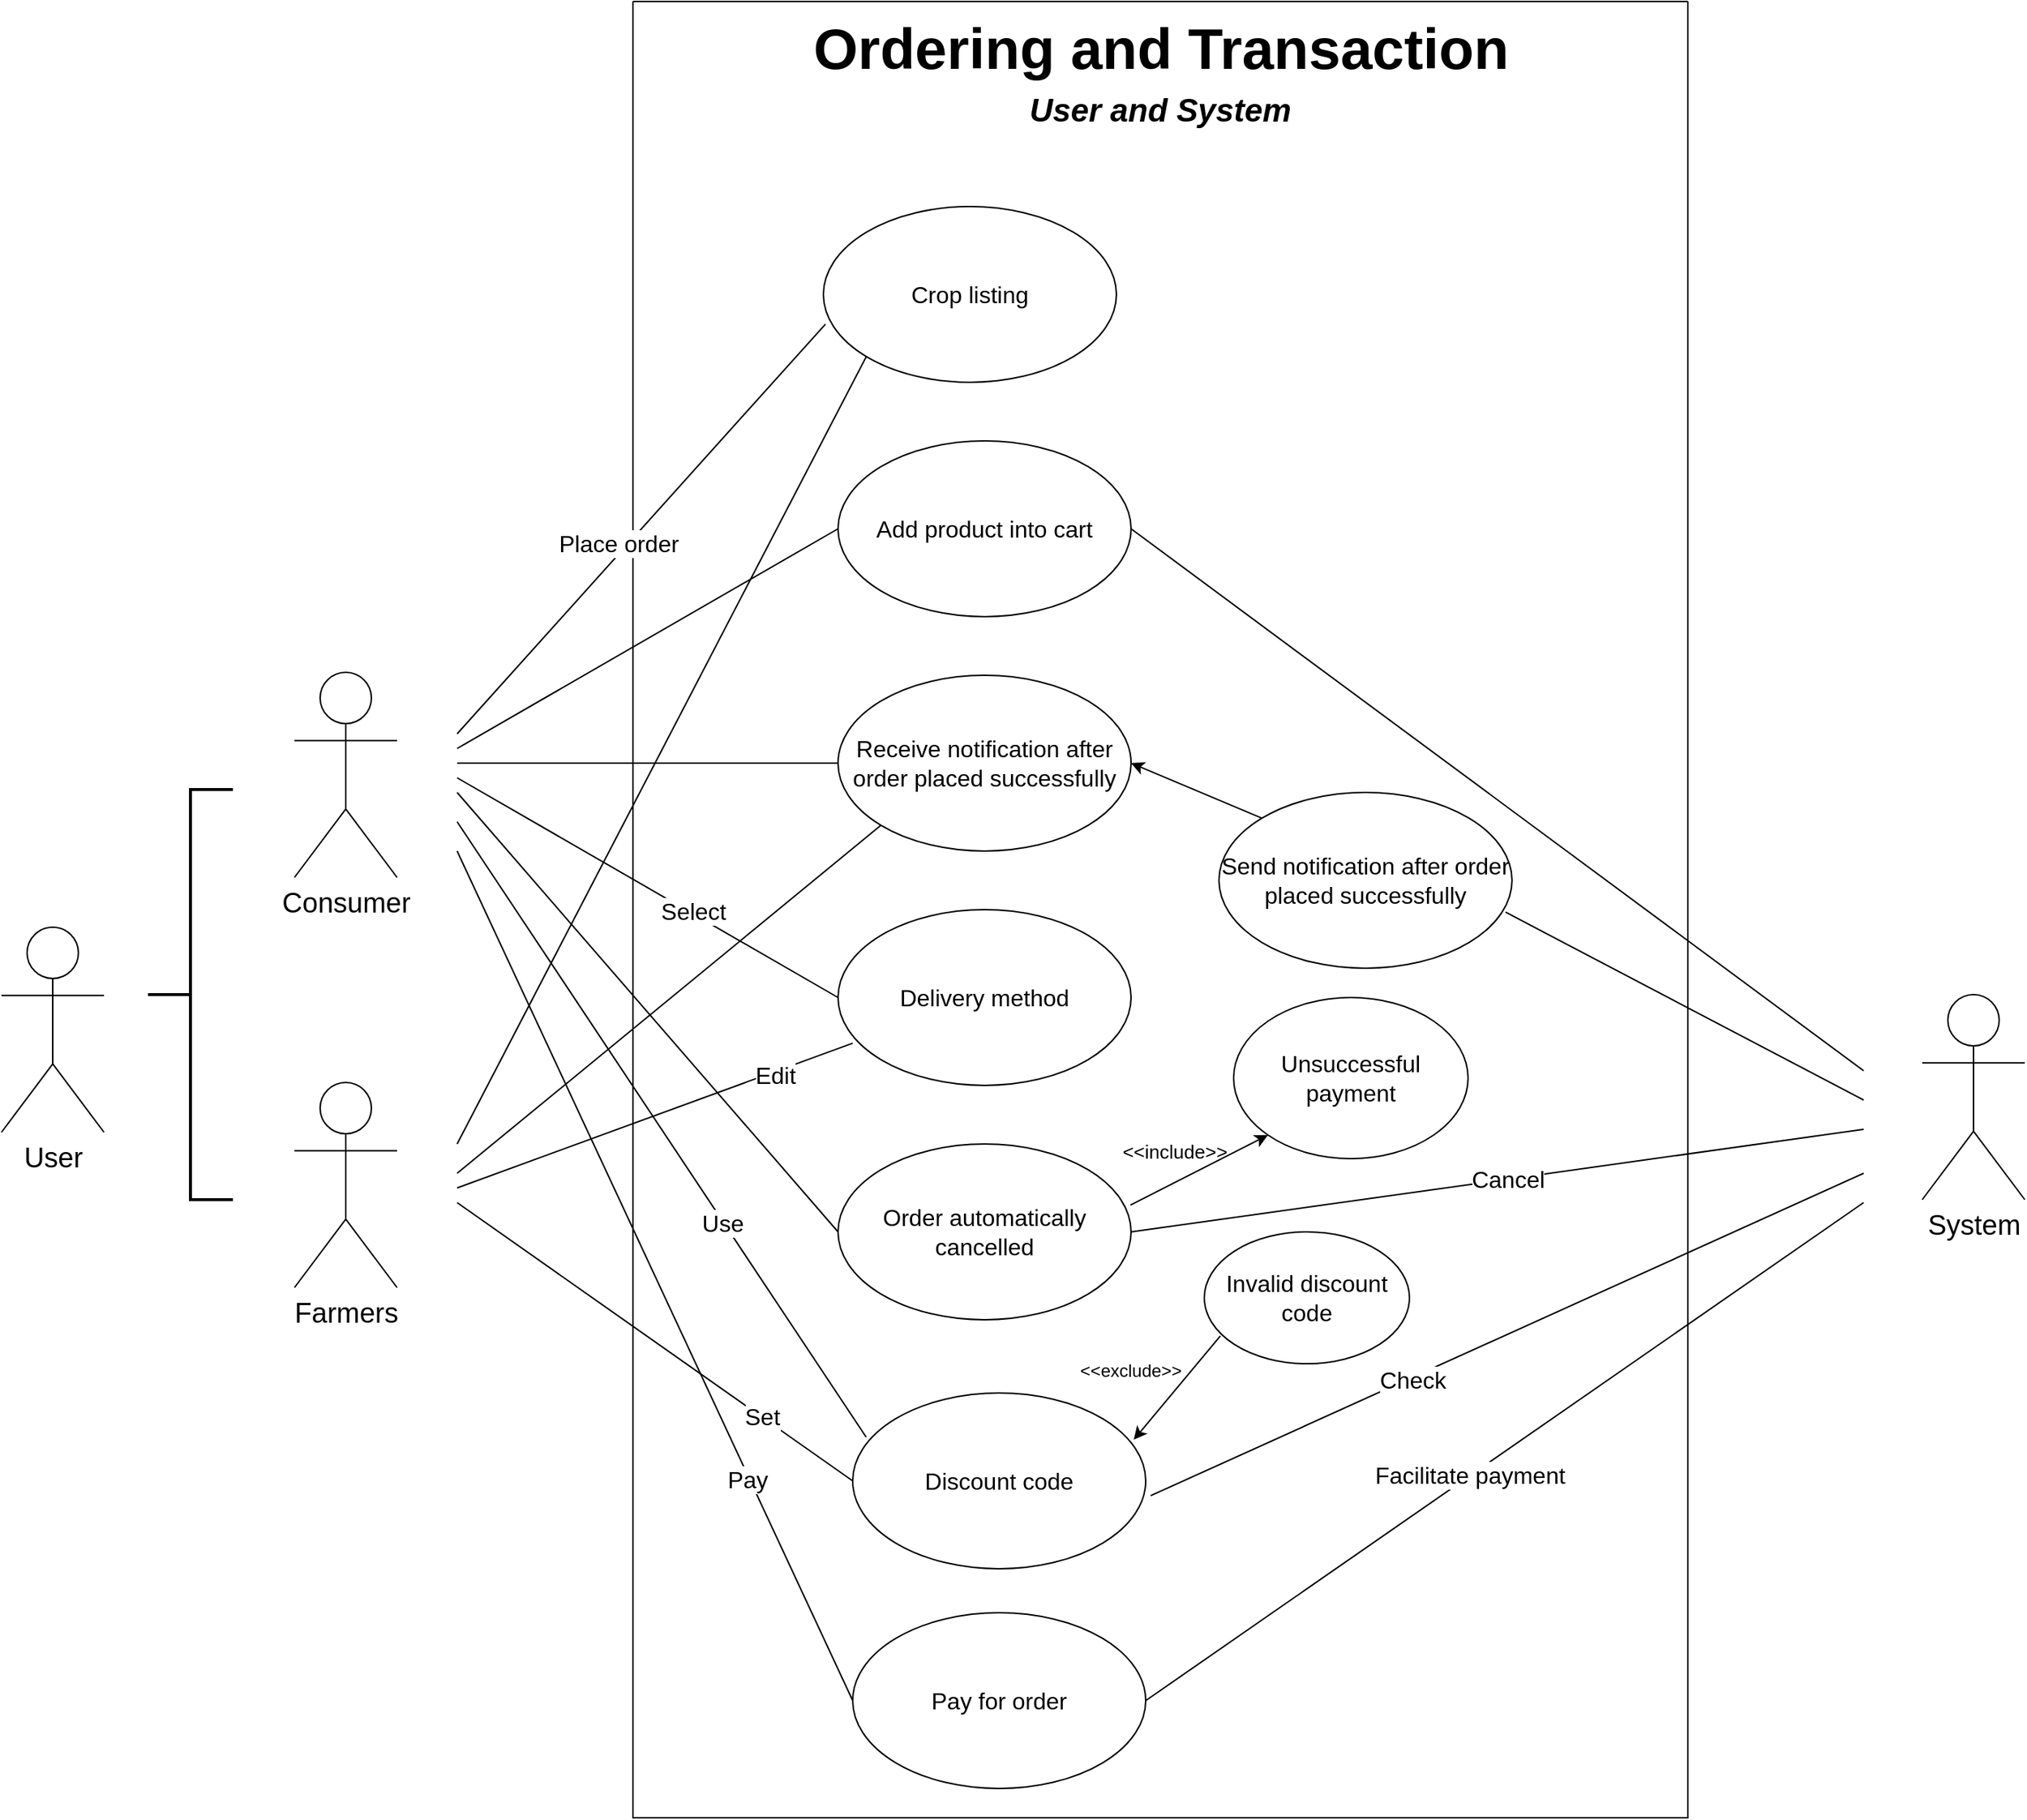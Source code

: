 <mxfile version="22.0.4" type="github">
  <diagram name="Page-1" id="m5wkQbvLFle2x2xH0aHW">
    <mxGraphModel dx="2269" dy="1326" grid="1" gridSize="10" guides="1" tooltips="1" connect="1" arrows="1" fold="1" page="1" pageScale="1" pageWidth="2339" pageHeight="3300" math="0" shadow="0">
      <root>
        <mxCell id="0" />
        <mxCell id="1" parent="0" />
        <mxCell id="WAETzjnuh80vZSOcKl2x-2" value="" style="swimlane;startSize=0;" vertex="1" parent="1">
          <mxGeometry x="760" y="240" width="720" height="1240" as="geometry" />
        </mxCell>
        <mxCell id="WAETzjnuh80vZSOcKl2x-3" value="&lt;font style=&quot;font-size: 16px;&quot;&gt;Crop listing&lt;/font&gt;" style="ellipse;whiteSpace=wrap;html=1;" vertex="1" parent="WAETzjnuh80vZSOcKl2x-2">
          <mxGeometry x="130" y="140" width="200" height="120" as="geometry" />
        </mxCell>
        <mxCell id="WAETzjnuh80vZSOcKl2x-4" value="&lt;font style=&quot;font-size: 16px;&quot;&gt;Add product into cart&lt;/font&gt;" style="ellipse;whiteSpace=wrap;html=1;" vertex="1" parent="WAETzjnuh80vZSOcKl2x-2">
          <mxGeometry x="140" y="300" width="200" height="120" as="geometry" />
        </mxCell>
        <mxCell id="WAETzjnuh80vZSOcKl2x-10" value="&lt;font style=&quot;font-size: 16px;&quot;&gt;Receive notification after order placed successfully&lt;/font&gt;" style="ellipse;whiteSpace=wrap;html=1;" vertex="1" parent="WAETzjnuh80vZSOcKl2x-2">
          <mxGeometry x="140" y="460" width="200" height="120" as="geometry" />
        </mxCell>
        <mxCell id="WAETzjnuh80vZSOcKl2x-11" value="&lt;font style=&quot;font-size: 16px;&quot;&gt;Discount code&lt;/font&gt;" style="ellipse;whiteSpace=wrap;html=1;" vertex="1" parent="WAETzjnuh80vZSOcKl2x-2">
          <mxGeometry x="150" y="950" width="200" height="120" as="geometry" />
        </mxCell>
        <mxCell id="WAETzjnuh80vZSOcKl2x-25" value="&lt;font style=&quot;font-size: 16px;&quot;&gt;Delivery method&lt;/font&gt;" style="ellipse;whiteSpace=wrap;html=1;" vertex="1" parent="WAETzjnuh80vZSOcKl2x-2">
          <mxGeometry x="140" y="620" width="200" height="120" as="geometry" />
        </mxCell>
        <mxCell id="WAETzjnuh80vZSOcKl2x-26" value="&lt;font style=&quot;font-size: 16px;&quot;&gt;Order automatically cancelled&lt;/font&gt;" style="ellipse;whiteSpace=wrap;html=1;" vertex="1" parent="WAETzjnuh80vZSOcKl2x-2">
          <mxGeometry x="140" y="780" width="200" height="120" as="geometry" />
        </mxCell>
        <mxCell id="WAETzjnuh80vZSOcKl2x-27" value="&lt;font style=&quot;font-size: 16px;&quot;&gt;Invalid discount code&lt;/font&gt;" style="ellipse;whiteSpace=wrap;html=1;" vertex="1" parent="WAETzjnuh80vZSOcKl2x-2">
          <mxGeometry x="390" y="840" width="140" height="90" as="geometry" />
        </mxCell>
        <mxCell id="WAETzjnuh80vZSOcKl2x-30" value="&amp;lt;&amp;lt;exclude&amp;gt;&amp;gt;" style="text;html=1;strokeColor=none;fillColor=none;align=center;verticalAlign=middle;whiteSpace=wrap;rounded=0;" vertex="1" parent="WAETzjnuh80vZSOcKl2x-2">
          <mxGeometry x="310" y="920" width="60" height="30" as="geometry" />
        </mxCell>
        <mxCell id="WAETzjnuh80vZSOcKl2x-31" value="&lt;font style=&quot;font-size: 16px;&quot;&gt;Send notification after order placed successfully&lt;/font&gt;" style="ellipse;whiteSpace=wrap;html=1;" vertex="1" parent="WAETzjnuh80vZSOcKl2x-2">
          <mxGeometry x="400" y="540" width="200" height="120" as="geometry" />
        </mxCell>
        <mxCell id="WAETzjnuh80vZSOcKl2x-33" value="&lt;font style=&quot;font-size: 16px;&quot;&gt;Unsuccessful payment&lt;/font&gt;" style="ellipse;whiteSpace=wrap;html=1;" vertex="1" parent="WAETzjnuh80vZSOcKl2x-2">
          <mxGeometry x="410" y="680" width="160" height="110" as="geometry" />
        </mxCell>
        <mxCell id="WAETzjnuh80vZSOcKl2x-34" value="" style="endArrow=classic;html=1;rounded=0;entryX=0;entryY=1;entryDx=0;entryDy=0;exitX=0.998;exitY=0.347;exitDx=0;exitDy=0;exitPerimeter=0;" edge="1" parent="WAETzjnuh80vZSOcKl2x-2" source="WAETzjnuh80vZSOcKl2x-26" target="WAETzjnuh80vZSOcKl2x-33">
          <mxGeometry width="50" height="50" relative="1" as="geometry">
            <mxPoint x="260" y="840" as="sourcePoint" />
            <mxPoint x="310" y="790" as="targetPoint" />
          </mxGeometry>
        </mxCell>
        <mxCell id="WAETzjnuh80vZSOcKl2x-35" value="&amp;lt;&amp;lt;include&amp;gt;&amp;gt;" style="text;html=1;strokeColor=none;fillColor=none;align=center;verticalAlign=middle;whiteSpace=wrap;rounded=0;fontSize=13;" vertex="1" parent="WAETzjnuh80vZSOcKl2x-2">
          <mxGeometry x="340" y="770" width="60" height="30" as="geometry" />
        </mxCell>
        <mxCell id="WAETzjnuh80vZSOcKl2x-37" value="&lt;font style=&quot;font-size: 16px;&quot;&gt;Pay for order&lt;/font&gt;" style="ellipse;whiteSpace=wrap;html=1;" vertex="1" parent="WAETzjnuh80vZSOcKl2x-2">
          <mxGeometry x="150" y="1100" width="200" height="120" as="geometry" />
        </mxCell>
        <mxCell id="WAETzjnuh80vZSOcKl2x-54" value="" style="endArrow=classic;html=1;rounded=0;entryX=0.959;entryY=0.266;entryDx=0;entryDy=0;entryPerimeter=0;exitX=0.078;exitY=0.79;exitDx=0;exitDy=0;exitPerimeter=0;" edge="1" parent="WAETzjnuh80vZSOcKl2x-2" source="WAETzjnuh80vZSOcKl2x-27" target="WAETzjnuh80vZSOcKl2x-11">
          <mxGeometry width="50" height="50" relative="1" as="geometry">
            <mxPoint x="450" y="940" as="sourcePoint" />
            <mxPoint x="500" y="890" as="targetPoint" />
          </mxGeometry>
        </mxCell>
        <mxCell id="WAETzjnuh80vZSOcKl2x-63" value="" style="endArrow=classic;html=1;rounded=0;entryX=1;entryY=0.5;entryDx=0;entryDy=0;exitX=0;exitY=0;exitDx=0;exitDy=0;" edge="1" parent="WAETzjnuh80vZSOcKl2x-2" source="WAETzjnuh80vZSOcKl2x-31" target="WAETzjnuh80vZSOcKl2x-10">
          <mxGeometry width="50" height="50" relative="1" as="geometry">
            <mxPoint x="390" y="600" as="sourcePoint" />
            <mxPoint x="440" y="550" as="targetPoint" />
          </mxGeometry>
        </mxCell>
        <mxCell id="WAETzjnuh80vZSOcKl2x-69" value="&lt;font style=&quot;font-size: 39px;&quot;&gt;&lt;b&gt;Ordering and Transaction&lt;/b&gt;&lt;/font&gt;" style="text;html=1;strokeColor=none;fillColor=none;align=center;verticalAlign=middle;whiteSpace=wrap;rounded=0;" vertex="1" parent="WAETzjnuh80vZSOcKl2x-2">
          <mxGeometry x="117.5" y="18" width="485" height="30" as="geometry" />
        </mxCell>
        <mxCell id="WAETzjnuh80vZSOcKl2x-71" value="&lt;font style=&quot;font-size: 22px;&quot;&gt;&lt;b&gt;&lt;i&gt;User and System&lt;/i&gt;&lt;/b&gt;&lt;/font&gt;" style="text;html=1;strokeColor=none;fillColor=none;align=center;verticalAlign=middle;whiteSpace=wrap;rounded=0;" vertex="1" parent="WAETzjnuh80vZSOcKl2x-2">
          <mxGeometry x="190" y="60" width="340" height="30" as="geometry" />
        </mxCell>
        <mxCell id="WAETzjnuh80vZSOcKl2x-5" value="&lt;font style=&quot;font-size: 19px;&quot;&gt;User&lt;/font&gt;" style="shape=umlActor;verticalLabelPosition=bottom;verticalAlign=top;html=1;outlineConnect=0;" vertex="1" parent="1">
          <mxGeometry x="329" y="872" width="70" height="140" as="geometry" />
        </mxCell>
        <mxCell id="WAETzjnuh80vZSOcKl2x-7" value="&lt;font style=&quot;font-size: 19px;&quot;&gt;Consumer&lt;/font&gt;" style="shape=umlActor;verticalLabelPosition=bottom;verticalAlign=top;html=1;outlineConnect=0;" vertex="1" parent="1">
          <mxGeometry x="529" y="698" width="70" height="140" as="geometry" />
        </mxCell>
        <mxCell id="WAETzjnuh80vZSOcKl2x-8" value="&lt;font style=&quot;font-size: 19px;&quot;&gt;Farmers&lt;/font&gt;" style="shape=umlActor;verticalLabelPosition=bottom;verticalAlign=top;html=1;outlineConnect=0;" vertex="1" parent="1">
          <mxGeometry x="529" y="978" width="70" height="140" as="geometry" />
        </mxCell>
        <mxCell id="WAETzjnuh80vZSOcKl2x-9" value="" style="strokeWidth=2;html=1;shape=mxgraph.flowchart.annotation_2;align=left;labelPosition=right;pointerEvents=1;" vertex="1" parent="1">
          <mxGeometry x="429" y="778" width="58" height="280" as="geometry" />
        </mxCell>
        <mxCell id="WAETzjnuh80vZSOcKl2x-36" value="&lt;font style=&quot;font-size: 19px;&quot;&gt;System&lt;/font&gt;" style="shape=umlActor;verticalLabelPosition=bottom;verticalAlign=top;html=1;outlineConnect=0;" vertex="1" parent="1">
          <mxGeometry x="1640" y="918" width="70" height="140" as="geometry" />
        </mxCell>
        <mxCell id="WAETzjnuh80vZSOcKl2x-38" value="" style="endArrow=none;html=1;rounded=0;entryX=0.007;entryY=0.669;entryDx=0;entryDy=0;entryPerimeter=0;" edge="1" parent="1" target="WAETzjnuh80vZSOcKl2x-3">
          <mxGeometry width="50" height="50" relative="1" as="geometry">
            <mxPoint x="640" y="740" as="sourcePoint" />
            <mxPoint x="690" y="680" as="targetPoint" />
          </mxGeometry>
        </mxCell>
        <mxCell id="WAETzjnuh80vZSOcKl2x-39" value="&lt;font style=&quot;font-size: 16px;&quot;&gt;Place order&lt;/font&gt;" style="edgeLabel;html=1;align=center;verticalAlign=middle;resizable=0;points=[];" vertex="1" connectable="0" parent="WAETzjnuh80vZSOcKl2x-38">
          <mxGeometry x="-0.099" y="5" relative="1" as="geometry">
            <mxPoint y="-1" as="offset" />
          </mxGeometry>
        </mxCell>
        <mxCell id="WAETzjnuh80vZSOcKl2x-40" value="" style="endArrow=none;html=1;rounded=0;entryX=0;entryY=0.5;entryDx=0;entryDy=0;" edge="1" parent="1" target="WAETzjnuh80vZSOcKl2x-4">
          <mxGeometry width="50" height="50" relative="1" as="geometry">
            <mxPoint x="640" y="750" as="sourcePoint" />
            <mxPoint x="690" y="690" as="targetPoint" />
          </mxGeometry>
        </mxCell>
        <mxCell id="WAETzjnuh80vZSOcKl2x-42" value="" style="endArrow=none;html=1;rounded=0;entryX=0.978;entryY=0.681;entryDx=0;entryDy=0;entryPerimeter=0;" edge="1" parent="1" target="WAETzjnuh80vZSOcKl2x-31">
          <mxGeometry width="50" height="50" relative="1" as="geometry">
            <mxPoint x="1600" y="990" as="sourcePoint" />
            <mxPoint x="1690" y="860" as="targetPoint" />
          </mxGeometry>
        </mxCell>
        <mxCell id="WAETzjnuh80vZSOcKl2x-43" value="" style="endArrow=none;html=1;rounded=0;entryX=0;entryY=0.5;entryDx=0;entryDy=0;" edge="1" parent="1" target="WAETzjnuh80vZSOcKl2x-10">
          <mxGeometry width="50" height="50" relative="1" as="geometry">
            <mxPoint x="640" y="760" as="sourcePoint" />
            <mxPoint x="690" y="710" as="targetPoint" />
          </mxGeometry>
        </mxCell>
        <mxCell id="WAETzjnuh80vZSOcKl2x-44" value="" style="endArrow=none;html=1;rounded=0;entryX=0;entryY=0.5;entryDx=0;entryDy=0;" edge="1" parent="1" target="WAETzjnuh80vZSOcKl2x-25">
          <mxGeometry width="50" height="50" relative="1" as="geometry">
            <mxPoint x="640" y="770" as="sourcePoint" />
            <mxPoint x="690" y="720" as="targetPoint" />
          </mxGeometry>
        </mxCell>
        <mxCell id="WAETzjnuh80vZSOcKl2x-59" value="&lt;font style=&quot;font-size: 16px;&quot;&gt;Select&lt;/font&gt;" style="edgeLabel;html=1;align=center;verticalAlign=middle;resizable=0;points=[];" vertex="1" connectable="0" parent="WAETzjnuh80vZSOcKl2x-44">
          <mxGeometry x="0.118" y="-1" relative="1" as="geometry">
            <mxPoint x="16" y="6" as="offset" />
          </mxGeometry>
        </mxCell>
        <mxCell id="WAETzjnuh80vZSOcKl2x-45" value="" style="endArrow=none;html=1;rounded=0;entryX=0;entryY=0.5;entryDx=0;entryDy=0;" edge="1" parent="1" target="WAETzjnuh80vZSOcKl2x-26">
          <mxGeometry width="50" height="50" relative="1" as="geometry">
            <mxPoint x="640" y="780" as="sourcePoint" />
            <mxPoint x="690" y="730" as="targetPoint" />
          </mxGeometry>
        </mxCell>
        <mxCell id="WAETzjnuh80vZSOcKl2x-46" value="" style="endArrow=none;html=1;rounded=0;entryX=0;entryY=1;entryDx=0;entryDy=0;" edge="1" parent="1" target="WAETzjnuh80vZSOcKl2x-3">
          <mxGeometry width="50" height="50" relative="1" as="geometry">
            <mxPoint x="640" y="1020" as="sourcePoint" />
            <mxPoint x="690" y="970" as="targetPoint" />
          </mxGeometry>
        </mxCell>
        <mxCell id="WAETzjnuh80vZSOcKl2x-47" value="" style="endArrow=none;html=1;rounded=0;entryX=0;entryY=0.5;entryDx=0;entryDy=0;" edge="1" parent="1" target="WAETzjnuh80vZSOcKl2x-11">
          <mxGeometry width="50" height="50" relative="1" as="geometry">
            <mxPoint x="640" y="1060" as="sourcePoint" />
            <mxPoint x="690" y="1010" as="targetPoint" />
          </mxGeometry>
        </mxCell>
        <mxCell id="WAETzjnuh80vZSOcKl2x-57" value="&lt;font style=&quot;font-size: 16px;&quot;&gt;Set&lt;/font&gt;" style="edgeLabel;html=1;align=center;verticalAlign=middle;resizable=0;points=[];" vertex="1" connectable="0" parent="WAETzjnuh80vZSOcKl2x-47">
          <mxGeometry x="0.539" relative="1" as="geometry">
            <mxPoint as="offset" />
          </mxGeometry>
        </mxCell>
        <mxCell id="WAETzjnuh80vZSOcKl2x-48" value="" style="endArrow=none;html=1;rounded=0;entryX=0.046;entryY=0.251;entryDx=0;entryDy=0;entryPerimeter=0;" edge="1" parent="1" target="WAETzjnuh80vZSOcKl2x-11">
          <mxGeometry width="50" height="50" relative="1" as="geometry">
            <mxPoint x="640" y="800" as="sourcePoint" />
            <mxPoint x="690" y="740" as="targetPoint" />
          </mxGeometry>
        </mxCell>
        <mxCell id="WAETzjnuh80vZSOcKl2x-58" value="&lt;font style=&quot;font-size: 16px;&quot;&gt;Use&lt;/font&gt;" style="edgeLabel;html=1;align=center;verticalAlign=middle;resizable=0;points=[];" vertex="1" connectable="0" parent="WAETzjnuh80vZSOcKl2x-48">
          <mxGeometry x="0.302" y="-1" relative="1" as="geometry">
            <mxPoint as="offset" />
          </mxGeometry>
        </mxCell>
        <mxCell id="WAETzjnuh80vZSOcKl2x-49" value="" style="endArrow=none;html=1;rounded=0;entryX=0;entryY=0.5;entryDx=0;entryDy=0;" edge="1" parent="1" target="WAETzjnuh80vZSOcKl2x-37">
          <mxGeometry width="50" height="50" relative="1" as="geometry">
            <mxPoint x="640" y="820" as="sourcePoint" />
            <mxPoint x="690" y="770" as="targetPoint" />
          </mxGeometry>
        </mxCell>
        <mxCell id="WAETzjnuh80vZSOcKl2x-56" value="&lt;font style=&quot;font-size: 16px;&quot;&gt;Pay&lt;/font&gt;" style="edgeLabel;html=1;align=center;verticalAlign=middle;resizable=0;points=[];" vertex="1" connectable="0" parent="WAETzjnuh80vZSOcKl2x-49">
          <mxGeometry x="0.478" y="-2" relative="1" as="geometry">
            <mxPoint y="-1" as="offset" />
          </mxGeometry>
        </mxCell>
        <mxCell id="WAETzjnuh80vZSOcKl2x-51" value="" style="endArrow=none;html=1;rounded=0;exitX=1;exitY=0.5;exitDx=0;exitDy=0;" edge="1" parent="1" source="WAETzjnuh80vZSOcKl2x-37">
          <mxGeometry width="50" height="50" relative="1" as="geometry">
            <mxPoint x="1590" y="1040" as="sourcePoint" />
            <mxPoint x="1600" y="1060" as="targetPoint" />
          </mxGeometry>
        </mxCell>
        <mxCell id="WAETzjnuh80vZSOcKl2x-53" value="&lt;font style=&quot;font-size: 16px;&quot;&gt;Facilitate payment&lt;/font&gt;" style="edgeLabel;html=1;align=center;verticalAlign=middle;resizable=0;points=[];" vertex="1" connectable="0" parent="WAETzjnuh80vZSOcKl2x-51">
          <mxGeometry x="-0.096" y="1" relative="1" as="geometry">
            <mxPoint as="offset" />
          </mxGeometry>
        </mxCell>
        <mxCell id="WAETzjnuh80vZSOcKl2x-55" value="" style="endArrow=none;html=1;rounded=0;entryX=1;entryY=0.5;entryDx=0;entryDy=0;" edge="1" parent="1" target="WAETzjnuh80vZSOcKl2x-4">
          <mxGeometry width="50" height="50" relative="1" as="geometry">
            <mxPoint x="1600" y="970" as="sourcePoint" />
            <mxPoint x="1650" y="890" as="targetPoint" />
          </mxGeometry>
        </mxCell>
        <mxCell id="WAETzjnuh80vZSOcKl2x-60" value="" style="endArrow=none;html=1;rounded=0;entryX=0;entryY=1;entryDx=0;entryDy=0;" edge="1" parent="1" target="WAETzjnuh80vZSOcKl2x-10">
          <mxGeometry width="50" height="50" relative="1" as="geometry">
            <mxPoint x="640" y="1040" as="sourcePoint" />
            <mxPoint x="690" y="990" as="targetPoint" />
          </mxGeometry>
        </mxCell>
        <mxCell id="WAETzjnuh80vZSOcKl2x-61" value="" style="endArrow=none;html=1;rounded=0;entryX=0.05;entryY=0.76;entryDx=0;entryDy=0;entryPerimeter=0;" edge="1" parent="1" target="WAETzjnuh80vZSOcKl2x-25">
          <mxGeometry width="50" height="50" relative="1" as="geometry">
            <mxPoint x="640" y="1050" as="sourcePoint" />
            <mxPoint x="690" y="1000" as="targetPoint" />
          </mxGeometry>
        </mxCell>
        <mxCell id="WAETzjnuh80vZSOcKl2x-62" value="&lt;font style=&quot;font-size: 16px;&quot;&gt;Edit&lt;/font&gt;" style="edgeLabel;html=1;align=center;verticalAlign=middle;resizable=0;points=[];" vertex="1" connectable="0" parent="WAETzjnuh80vZSOcKl2x-61">
          <mxGeometry x="0.605" y="-2" relative="1" as="geometry">
            <mxPoint as="offset" />
          </mxGeometry>
        </mxCell>
        <mxCell id="WAETzjnuh80vZSOcKl2x-65" value="" style="endArrow=none;html=1;rounded=0;entryX=1;entryY=0.5;entryDx=0;entryDy=0;" edge="1" parent="1" target="WAETzjnuh80vZSOcKl2x-26">
          <mxGeometry width="50" height="50" relative="1" as="geometry">
            <mxPoint x="1600" y="1010" as="sourcePoint" />
            <mxPoint x="1650" y="940" as="targetPoint" />
          </mxGeometry>
        </mxCell>
        <mxCell id="WAETzjnuh80vZSOcKl2x-66" value="&lt;font style=&quot;font-size: 16px;&quot;&gt;Cancel&lt;/font&gt;" style="edgeLabel;html=1;align=center;verticalAlign=middle;resizable=0;points=[];" vertex="1" connectable="0" parent="WAETzjnuh80vZSOcKl2x-65">
          <mxGeometry x="-0.025" relative="1" as="geometry">
            <mxPoint as="offset" />
          </mxGeometry>
        </mxCell>
        <mxCell id="WAETzjnuh80vZSOcKl2x-67" value="" style="endArrow=none;html=1;rounded=0;entryX=1.017;entryY=0.584;entryDx=0;entryDy=0;entryPerimeter=0;" edge="1" parent="1" target="WAETzjnuh80vZSOcKl2x-11">
          <mxGeometry width="50" height="50" relative="1" as="geometry">
            <mxPoint x="1600" y="1040" as="sourcePoint" />
            <mxPoint x="1650" y="970" as="targetPoint" />
          </mxGeometry>
        </mxCell>
        <mxCell id="WAETzjnuh80vZSOcKl2x-68" value="&lt;font style=&quot;font-size: 16px;&quot;&gt;Check&lt;/font&gt;" style="edgeLabel;html=1;align=center;verticalAlign=middle;resizable=0;points=[];" vertex="1" connectable="0" parent="WAETzjnuh80vZSOcKl2x-67">
          <mxGeometry x="0.267" y="1" relative="1" as="geometry">
            <mxPoint as="offset" />
          </mxGeometry>
        </mxCell>
      </root>
    </mxGraphModel>
  </diagram>
</mxfile>
